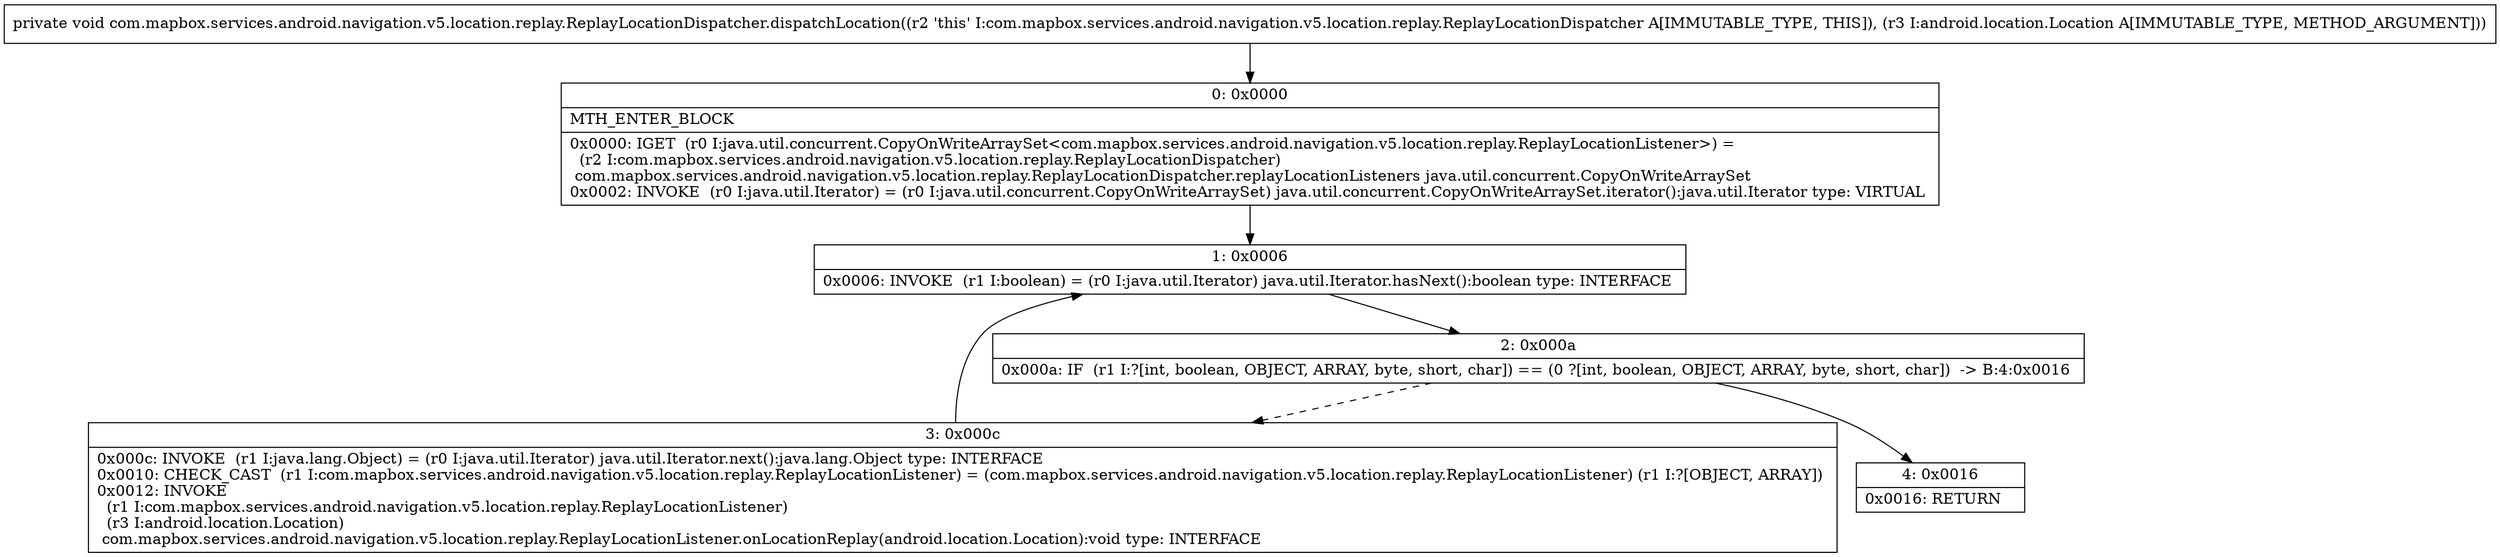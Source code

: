 digraph "CFG forcom.mapbox.services.android.navigation.v5.location.replay.ReplayLocationDispatcher.dispatchLocation(Landroid\/location\/Location;)V" {
Node_0 [shape=record,label="{0\:\ 0x0000|MTH_ENTER_BLOCK\l|0x0000: IGET  (r0 I:java.util.concurrent.CopyOnWriteArraySet\<com.mapbox.services.android.navigation.v5.location.replay.ReplayLocationListener\>) = \l  (r2 I:com.mapbox.services.android.navigation.v5.location.replay.ReplayLocationDispatcher)\l com.mapbox.services.android.navigation.v5.location.replay.ReplayLocationDispatcher.replayLocationListeners java.util.concurrent.CopyOnWriteArraySet \l0x0002: INVOKE  (r0 I:java.util.Iterator) = (r0 I:java.util.concurrent.CopyOnWriteArraySet) java.util.concurrent.CopyOnWriteArraySet.iterator():java.util.Iterator type: VIRTUAL \l}"];
Node_1 [shape=record,label="{1\:\ 0x0006|0x0006: INVOKE  (r1 I:boolean) = (r0 I:java.util.Iterator) java.util.Iterator.hasNext():boolean type: INTERFACE \l}"];
Node_2 [shape=record,label="{2\:\ 0x000a|0x000a: IF  (r1 I:?[int, boolean, OBJECT, ARRAY, byte, short, char]) == (0 ?[int, boolean, OBJECT, ARRAY, byte, short, char])  \-\> B:4:0x0016 \l}"];
Node_3 [shape=record,label="{3\:\ 0x000c|0x000c: INVOKE  (r1 I:java.lang.Object) = (r0 I:java.util.Iterator) java.util.Iterator.next():java.lang.Object type: INTERFACE \l0x0010: CHECK_CAST  (r1 I:com.mapbox.services.android.navigation.v5.location.replay.ReplayLocationListener) = (com.mapbox.services.android.navigation.v5.location.replay.ReplayLocationListener) (r1 I:?[OBJECT, ARRAY]) \l0x0012: INVOKE  \l  (r1 I:com.mapbox.services.android.navigation.v5.location.replay.ReplayLocationListener)\l  (r3 I:android.location.Location)\l com.mapbox.services.android.navigation.v5.location.replay.ReplayLocationListener.onLocationReplay(android.location.Location):void type: INTERFACE \l}"];
Node_4 [shape=record,label="{4\:\ 0x0016|0x0016: RETURN   \l}"];
MethodNode[shape=record,label="{private void com.mapbox.services.android.navigation.v5.location.replay.ReplayLocationDispatcher.dispatchLocation((r2 'this' I:com.mapbox.services.android.navigation.v5.location.replay.ReplayLocationDispatcher A[IMMUTABLE_TYPE, THIS]), (r3 I:android.location.Location A[IMMUTABLE_TYPE, METHOD_ARGUMENT])) }"];
MethodNode -> Node_0;
Node_0 -> Node_1;
Node_1 -> Node_2;
Node_2 -> Node_3[style=dashed];
Node_2 -> Node_4;
Node_3 -> Node_1;
}

